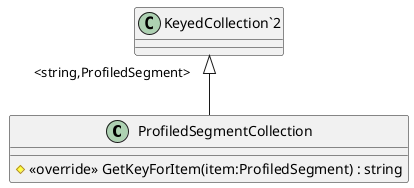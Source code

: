 @startuml
class ProfiledSegmentCollection {
    # <<override>> GetKeyForItem(item:ProfiledSegment) : string
}
"KeyedCollection`2" "<string,ProfiledSegment>" <|-- ProfiledSegmentCollection
@enduml

